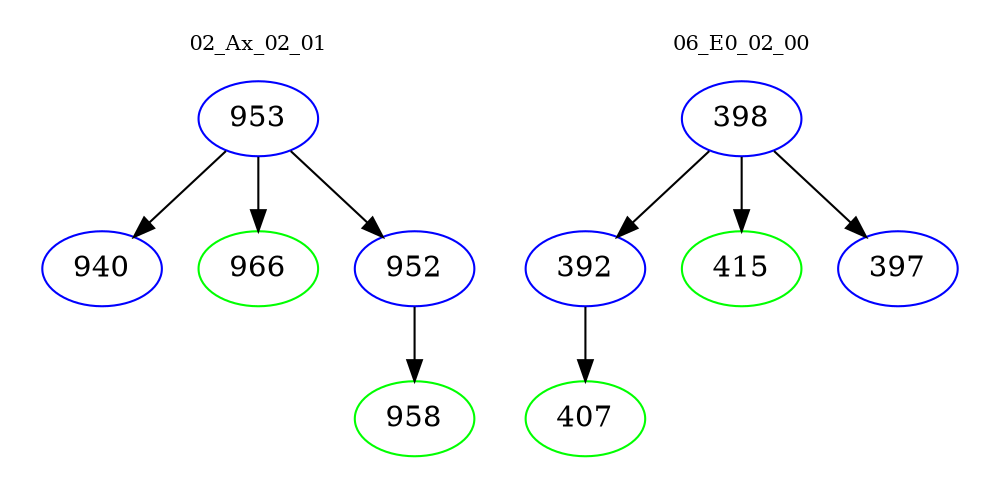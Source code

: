 digraph{
subgraph cluster_0 {
color = white
label = "02_Ax_02_01";
fontsize=10;
T0_953 [label="953", color="blue"]
T0_953 -> T0_940 [color="black"]
T0_940 [label="940", color="blue"]
T0_953 -> T0_966 [color="black"]
T0_966 [label="966", color="green"]
T0_953 -> T0_952 [color="black"]
T0_952 [label="952", color="blue"]
T0_952 -> T0_958 [color="black"]
T0_958 [label="958", color="green"]
}
subgraph cluster_1 {
color = white
label = "06_E0_02_00";
fontsize=10;
T1_398 [label="398", color="blue"]
T1_398 -> T1_392 [color="black"]
T1_392 [label="392", color="blue"]
T1_392 -> T1_407 [color="black"]
T1_407 [label="407", color="green"]
T1_398 -> T1_415 [color="black"]
T1_415 [label="415", color="green"]
T1_398 -> T1_397 [color="black"]
T1_397 [label="397", color="blue"]
}
}
